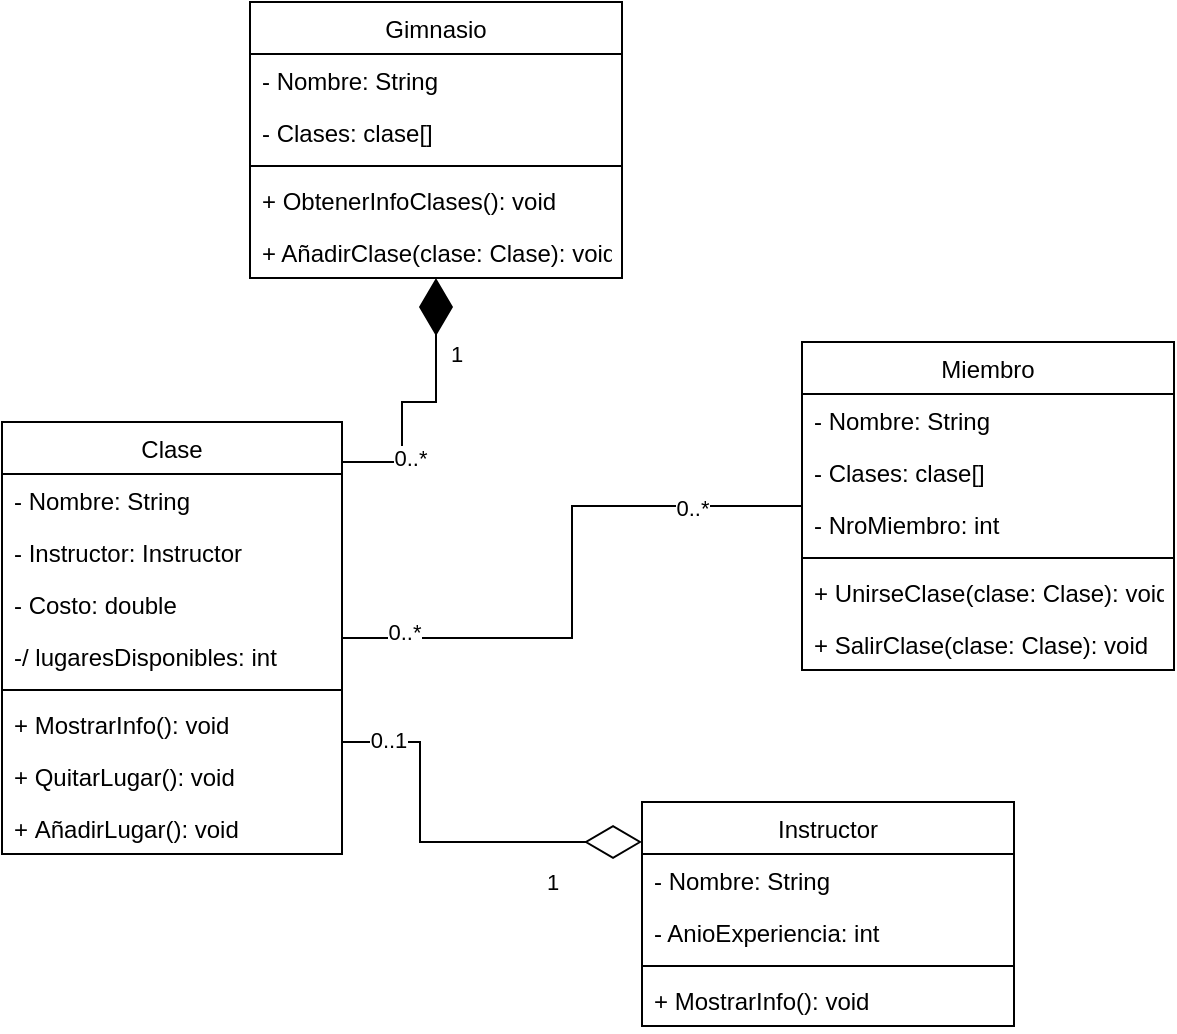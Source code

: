 <mxfile version="24.7.14">
  <diagram id="C5RBs43oDa-KdzZeNtuy" name="Page-1">
    <mxGraphModel dx="693" dy="428" grid="1" gridSize="10" guides="1" tooltips="1" connect="1" arrows="1" fold="1" page="1" pageScale="1" pageWidth="827" pageHeight="1169" math="0" shadow="0">
      <root>
        <mxCell id="WIyWlLk6GJQsqaUBKTNV-0" />
        <mxCell id="WIyWlLk6GJQsqaUBKTNV-1" parent="WIyWlLk6GJQsqaUBKTNV-0" />
        <mxCell id="zkfFHV4jXpPFQw0GAbJ--13" value="Gimnasio" style="swimlane;fontStyle=0;align=center;verticalAlign=top;childLayout=stackLayout;horizontal=1;startSize=26;horizontalStack=0;resizeParent=1;resizeLast=0;collapsible=1;marginBottom=0;rounded=0;shadow=0;strokeWidth=1;" parent="WIyWlLk6GJQsqaUBKTNV-1" vertex="1">
          <mxGeometry x="244" width="186" height="138" as="geometry">
            <mxRectangle x="340" y="380" width="170" height="26" as="alternateBounds" />
          </mxGeometry>
        </mxCell>
        <mxCell id="zkfFHV4jXpPFQw0GAbJ--14" value="- Nombre: String" style="text;align=left;verticalAlign=top;spacingLeft=4;spacingRight=4;overflow=hidden;rotatable=0;points=[[0,0.5],[1,0.5]];portConstraint=eastwest;" parent="zkfFHV4jXpPFQw0GAbJ--13" vertex="1">
          <mxGeometry y="26" width="186" height="26" as="geometry" />
        </mxCell>
        <mxCell id="AtAmaWHt1n32bGVHm5qY-0" value="- Clases: clase[]" style="text;align=left;verticalAlign=top;spacingLeft=4;spacingRight=4;overflow=hidden;rotatable=0;points=[[0,0.5],[1,0.5]];portConstraint=eastwest;" vertex="1" parent="zkfFHV4jXpPFQw0GAbJ--13">
          <mxGeometry y="52" width="186" height="26" as="geometry" />
        </mxCell>
        <mxCell id="zkfFHV4jXpPFQw0GAbJ--15" value="" style="line;html=1;strokeWidth=1;align=left;verticalAlign=middle;spacingTop=-1;spacingLeft=3;spacingRight=3;rotatable=0;labelPosition=right;points=[];portConstraint=eastwest;" parent="zkfFHV4jXpPFQw0GAbJ--13" vertex="1">
          <mxGeometry y="78" width="186" height="8" as="geometry" />
        </mxCell>
        <mxCell id="AtAmaWHt1n32bGVHm5qY-5" value="+ ObtenerInfoClases(): void" style="text;align=left;verticalAlign=top;spacingLeft=4;spacingRight=4;overflow=hidden;rotatable=0;points=[[0,0.5],[1,0.5]];portConstraint=eastwest;" vertex="1" parent="zkfFHV4jXpPFQw0GAbJ--13">
          <mxGeometry y="86" width="186" height="26" as="geometry" />
        </mxCell>
        <mxCell id="AtAmaWHt1n32bGVHm5qY-6" value="+ AñadirClase(clase: Clase): void" style="text;align=left;verticalAlign=top;spacingLeft=4;spacingRight=4;overflow=hidden;rotatable=0;points=[[0,0.5],[1,0.5]];portConstraint=eastwest;" vertex="1" parent="zkfFHV4jXpPFQw0GAbJ--13">
          <mxGeometry y="112" width="186" height="26" as="geometry" />
        </mxCell>
        <mxCell id="AtAmaWHt1n32bGVHm5qY-29" style="edgeStyle=orthogonalEdgeStyle;rounded=0;orthogonalLoop=1;jettySize=auto;html=1;endArrow=diamondThin;endFill=1;endSize=26;" edge="1" parent="WIyWlLk6GJQsqaUBKTNV-1" source="AtAmaWHt1n32bGVHm5qY-1" target="zkfFHV4jXpPFQw0GAbJ--13">
          <mxGeometry relative="1" as="geometry">
            <Array as="points">
              <mxPoint x="320" y="230" />
              <mxPoint x="320" y="200" />
              <mxPoint x="337" y="200" />
            </Array>
          </mxGeometry>
        </mxCell>
        <mxCell id="AtAmaWHt1n32bGVHm5qY-33" value="1" style="edgeLabel;html=1;align=center;verticalAlign=middle;resizable=0;points=[];" vertex="1" connectable="0" parent="AtAmaWHt1n32bGVHm5qY-29">
          <mxGeometry x="0.452" y="-1" relative="1" as="geometry">
            <mxPoint x="9" as="offset" />
          </mxGeometry>
        </mxCell>
        <mxCell id="AtAmaWHt1n32bGVHm5qY-34" value="0..*" style="edgeLabel;html=1;align=center;verticalAlign=middle;resizable=0;points=[];" vertex="1" connectable="0" parent="AtAmaWHt1n32bGVHm5qY-29">
          <mxGeometry x="-0.534" y="-4" relative="1" as="geometry">
            <mxPoint as="offset" />
          </mxGeometry>
        </mxCell>
        <mxCell id="AtAmaWHt1n32bGVHm5qY-1" value="Clase" style="swimlane;fontStyle=0;align=center;verticalAlign=top;childLayout=stackLayout;horizontal=1;startSize=26;horizontalStack=0;resizeParent=1;resizeLast=0;collapsible=1;marginBottom=0;rounded=0;shadow=0;strokeWidth=1;" vertex="1" parent="WIyWlLk6GJQsqaUBKTNV-1">
          <mxGeometry x="120" y="210" width="170" height="216" as="geometry">
            <mxRectangle x="340" y="380" width="170" height="26" as="alternateBounds" />
          </mxGeometry>
        </mxCell>
        <mxCell id="AtAmaWHt1n32bGVHm5qY-2" value="- Nombre: String" style="text;align=left;verticalAlign=top;spacingLeft=4;spacingRight=4;overflow=hidden;rotatable=0;points=[[0,0.5],[1,0.5]];portConstraint=eastwest;" vertex="1" parent="AtAmaWHt1n32bGVHm5qY-1">
          <mxGeometry y="26" width="170" height="26" as="geometry" />
        </mxCell>
        <mxCell id="AtAmaWHt1n32bGVHm5qY-3" value="- Instructor: Instructor" style="text;align=left;verticalAlign=top;spacingLeft=4;spacingRight=4;overflow=hidden;rotatable=0;points=[[0,0.5],[1,0.5]];portConstraint=eastwest;" vertex="1" parent="AtAmaWHt1n32bGVHm5qY-1">
          <mxGeometry y="52" width="170" height="26" as="geometry" />
        </mxCell>
        <mxCell id="AtAmaWHt1n32bGVHm5qY-7" value="- Costo: double" style="text;align=left;verticalAlign=top;spacingLeft=4;spacingRight=4;overflow=hidden;rotatable=0;points=[[0,0.5],[1,0.5]];portConstraint=eastwest;" vertex="1" parent="AtAmaWHt1n32bGVHm5qY-1">
          <mxGeometry y="78" width="170" height="26" as="geometry" />
        </mxCell>
        <mxCell id="AtAmaWHt1n32bGVHm5qY-8" value="-/ lugaresDisponibles: int" style="text;align=left;verticalAlign=top;spacingLeft=4;spacingRight=4;overflow=hidden;rotatable=0;points=[[0,0.5],[1,0.5]];portConstraint=eastwest;" vertex="1" parent="AtAmaWHt1n32bGVHm5qY-1">
          <mxGeometry y="104" width="170" height="26" as="geometry" />
        </mxCell>
        <mxCell id="AtAmaWHt1n32bGVHm5qY-4" value="" style="line;html=1;strokeWidth=1;align=left;verticalAlign=middle;spacingTop=-1;spacingLeft=3;spacingRight=3;rotatable=0;labelPosition=right;points=[];portConstraint=eastwest;" vertex="1" parent="AtAmaWHt1n32bGVHm5qY-1">
          <mxGeometry y="130" width="170" height="8" as="geometry" />
        </mxCell>
        <mxCell id="AtAmaWHt1n32bGVHm5qY-42" value="+ MostrarInfo(): void" style="text;align=left;verticalAlign=top;spacingLeft=4;spacingRight=4;overflow=hidden;rotatable=0;points=[[0,0.5],[1,0.5]];portConstraint=eastwest;" vertex="1" parent="AtAmaWHt1n32bGVHm5qY-1">
          <mxGeometry y="138" width="170" height="26" as="geometry" />
        </mxCell>
        <mxCell id="AtAmaWHt1n32bGVHm5qY-43" value="+ QuitarLugar(): void" style="text;align=left;verticalAlign=top;spacingLeft=4;spacingRight=4;overflow=hidden;rotatable=0;points=[[0,0.5],[1,0.5]];portConstraint=eastwest;" vertex="1" parent="AtAmaWHt1n32bGVHm5qY-1">
          <mxGeometry y="164" width="170" height="26" as="geometry" />
        </mxCell>
        <mxCell id="AtAmaWHt1n32bGVHm5qY-9" value="+ AñadirLugar(): void" style="text;align=left;verticalAlign=top;spacingLeft=4;spacingRight=4;overflow=hidden;rotatable=0;points=[[0,0.5],[1,0.5]];portConstraint=eastwest;" vertex="1" parent="AtAmaWHt1n32bGVHm5qY-1">
          <mxGeometry y="190" width="170" height="26" as="geometry" />
        </mxCell>
        <mxCell id="AtAmaWHt1n32bGVHm5qY-11" value="Miembro" style="swimlane;fontStyle=0;align=center;verticalAlign=top;childLayout=stackLayout;horizontal=1;startSize=26;horizontalStack=0;resizeParent=1;resizeLast=0;collapsible=1;marginBottom=0;rounded=0;shadow=0;strokeWidth=1;" vertex="1" parent="WIyWlLk6GJQsqaUBKTNV-1">
          <mxGeometry x="520" y="170" width="186" height="164" as="geometry">
            <mxRectangle x="340" y="380" width="170" height="26" as="alternateBounds" />
          </mxGeometry>
        </mxCell>
        <mxCell id="AtAmaWHt1n32bGVHm5qY-12" value="- Nombre: String" style="text;align=left;verticalAlign=top;spacingLeft=4;spacingRight=4;overflow=hidden;rotatable=0;points=[[0,0.5],[1,0.5]];portConstraint=eastwest;" vertex="1" parent="AtAmaWHt1n32bGVHm5qY-11">
          <mxGeometry y="26" width="186" height="26" as="geometry" />
        </mxCell>
        <mxCell id="AtAmaWHt1n32bGVHm5qY-13" value="- Clases: clase[]" style="text;align=left;verticalAlign=top;spacingLeft=4;spacingRight=4;overflow=hidden;rotatable=0;points=[[0,0.5],[1,0.5]];portConstraint=eastwest;" vertex="1" parent="AtAmaWHt1n32bGVHm5qY-11">
          <mxGeometry y="52" width="186" height="26" as="geometry" />
        </mxCell>
        <mxCell id="AtAmaWHt1n32bGVHm5qY-17" value="- NroMiembro: int" style="text;align=left;verticalAlign=top;spacingLeft=4;spacingRight=4;overflow=hidden;rotatable=0;points=[[0,0.5],[1,0.5]];portConstraint=eastwest;" vertex="1" parent="AtAmaWHt1n32bGVHm5qY-11">
          <mxGeometry y="78" width="186" height="26" as="geometry" />
        </mxCell>
        <mxCell id="AtAmaWHt1n32bGVHm5qY-14" value="" style="line;html=1;strokeWidth=1;align=left;verticalAlign=middle;spacingTop=-1;spacingLeft=3;spacingRight=3;rotatable=0;labelPosition=right;points=[];portConstraint=eastwest;" vertex="1" parent="AtAmaWHt1n32bGVHm5qY-11">
          <mxGeometry y="104" width="186" height="8" as="geometry" />
        </mxCell>
        <mxCell id="AtAmaWHt1n32bGVHm5qY-16" value="+ UnirseClase(clase: Clase): void" style="text;align=left;verticalAlign=top;spacingLeft=4;spacingRight=4;overflow=hidden;rotatable=0;points=[[0,0.5],[1,0.5]];portConstraint=eastwest;" vertex="1" parent="AtAmaWHt1n32bGVHm5qY-11">
          <mxGeometry y="112" width="186" height="26" as="geometry" />
        </mxCell>
        <mxCell id="AtAmaWHt1n32bGVHm5qY-18" value="+ SalirClase(clase: Clase): void" style="text;align=left;verticalAlign=top;spacingLeft=4;spacingRight=4;overflow=hidden;rotatable=0;points=[[0,0.5],[1,0.5]];portConstraint=eastwest;" vertex="1" parent="AtAmaWHt1n32bGVHm5qY-11">
          <mxGeometry y="138" width="186" height="26" as="geometry" />
        </mxCell>
        <mxCell id="AtAmaWHt1n32bGVHm5qY-20" value="Instructor" style="swimlane;fontStyle=0;align=center;verticalAlign=top;childLayout=stackLayout;horizontal=1;startSize=26;horizontalStack=0;resizeParent=1;resizeLast=0;collapsible=1;marginBottom=0;rounded=0;shadow=0;strokeWidth=1;" vertex="1" parent="WIyWlLk6GJQsqaUBKTNV-1">
          <mxGeometry x="440" y="400" width="186" height="112" as="geometry">
            <mxRectangle x="340" y="380" width="170" height="26" as="alternateBounds" />
          </mxGeometry>
        </mxCell>
        <mxCell id="AtAmaWHt1n32bGVHm5qY-21" value="- Nombre: String" style="text;align=left;verticalAlign=top;spacingLeft=4;spacingRight=4;overflow=hidden;rotatable=0;points=[[0,0.5],[1,0.5]];portConstraint=eastwest;" vertex="1" parent="AtAmaWHt1n32bGVHm5qY-20">
          <mxGeometry y="26" width="186" height="26" as="geometry" />
        </mxCell>
        <mxCell id="AtAmaWHt1n32bGVHm5qY-22" value="- AnioExperiencia: int" style="text;align=left;verticalAlign=top;spacingLeft=4;spacingRight=4;overflow=hidden;rotatable=0;points=[[0,0.5],[1,0.5]];portConstraint=eastwest;" vertex="1" parent="AtAmaWHt1n32bGVHm5qY-20">
          <mxGeometry y="52" width="186" height="26" as="geometry" />
        </mxCell>
        <mxCell id="AtAmaWHt1n32bGVHm5qY-24" value="" style="line;html=1;strokeWidth=1;align=left;verticalAlign=middle;spacingTop=-1;spacingLeft=3;spacingRight=3;rotatable=0;labelPosition=right;points=[];portConstraint=eastwest;" vertex="1" parent="AtAmaWHt1n32bGVHm5qY-20">
          <mxGeometry y="78" width="186" height="8" as="geometry" />
        </mxCell>
        <mxCell id="AtAmaWHt1n32bGVHm5qY-28" value="+ MostrarInfo(): void" style="text;align=left;verticalAlign=top;spacingLeft=4;spacingRight=4;overflow=hidden;rotatable=0;points=[[0,0.5],[1,0.5]];portConstraint=eastwest;" vertex="1" parent="AtAmaWHt1n32bGVHm5qY-20">
          <mxGeometry y="86" width="186" height="26" as="geometry" />
        </mxCell>
        <mxCell id="AtAmaWHt1n32bGVHm5qY-30" style="edgeStyle=orthogonalEdgeStyle;rounded=0;orthogonalLoop=1;jettySize=auto;html=1;endArrow=none;endFill=0;" edge="1" parent="WIyWlLk6GJQsqaUBKTNV-1" source="AtAmaWHt1n32bGVHm5qY-1" target="AtAmaWHt1n32bGVHm5qY-11">
          <mxGeometry relative="1" as="geometry" />
        </mxCell>
        <mxCell id="AtAmaWHt1n32bGVHm5qY-35" value="0..*" style="edgeLabel;html=1;align=center;verticalAlign=middle;resizable=0;points=[];" vertex="1" connectable="0" parent="AtAmaWHt1n32bGVHm5qY-30">
          <mxGeometry x="-0.795" y="3" relative="1" as="geometry">
            <mxPoint as="offset" />
          </mxGeometry>
        </mxCell>
        <mxCell id="AtAmaWHt1n32bGVHm5qY-36" value="0..*" style="edgeLabel;html=1;align=center;verticalAlign=middle;resizable=0;points=[];" vertex="1" connectable="0" parent="AtAmaWHt1n32bGVHm5qY-30">
          <mxGeometry x="0.628" y="-1" relative="1" as="geometry">
            <mxPoint as="offset" />
          </mxGeometry>
        </mxCell>
        <mxCell id="AtAmaWHt1n32bGVHm5qY-31" style="edgeStyle=orthogonalEdgeStyle;rounded=0;orthogonalLoop=1;jettySize=auto;html=1;endArrow=diamondThin;endFill=0;startSize=26;endSize=26;" edge="1" parent="WIyWlLk6GJQsqaUBKTNV-1" source="AtAmaWHt1n32bGVHm5qY-1" target="AtAmaWHt1n32bGVHm5qY-20">
          <mxGeometry relative="1" as="geometry">
            <Array as="points">
              <mxPoint x="329" y="370" />
              <mxPoint x="329" y="420" />
            </Array>
          </mxGeometry>
        </mxCell>
        <mxCell id="AtAmaWHt1n32bGVHm5qY-38" value="1" style="edgeLabel;html=1;align=center;verticalAlign=middle;resizable=0;points=[];" vertex="1" connectable="0" parent="AtAmaWHt1n32bGVHm5qY-31">
          <mxGeometry x="0.551" y="-5" relative="1" as="geometry">
            <mxPoint y="15" as="offset" />
          </mxGeometry>
        </mxCell>
        <mxCell id="AtAmaWHt1n32bGVHm5qY-39" value="0..1" style="edgeLabel;html=1;align=center;verticalAlign=middle;resizable=0;points=[];" vertex="1" connectable="0" parent="AtAmaWHt1n32bGVHm5qY-31">
          <mxGeometry x="-0.769" y="1" relative="1" as="geometry">
            <mxPoint as="offset" />
          </mxGeometry>
        </mxCell>
      </root>
    </mxGraphModel>
  </diagram>
</mxfile>
